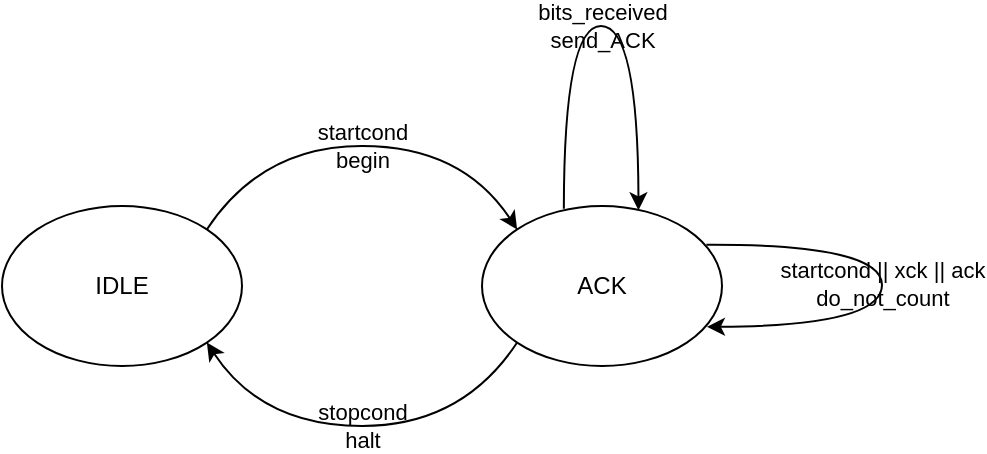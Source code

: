<mxfile version="13.1.1" type="google"><diagram id="RRKVbaZ56wIZlCPQ6T_O" name="Page-1"><mxGraphModel dx="782" dy="738" grid="1" gridSize="10" guides="1" tooltips="1" connect="1" arrows="1" fold="1" page="1" pageScale="1" pageWidth="827" pageHeight="1169" math="0" shadow="0"><root><mxCell id="0"/><mxCell id="1" parent="0"/><mxCell id="_xqstG2CN6-7uquq1gdh-1" value="IDLE" style="ellipse;whiteSpace=wrap;html=1;" parent="1" vertex="1"><mxGeometry x="200" y="240" width="120" height="80" as="geometry"/></mxCell><mxCell id="_xqstG2CN6-7uquq1gdh-2" value="ACK" style="ellipse;whiteSpace=wrap;html=1;" parent="1" vertex="1"><mxGeometry x="440" y="240" width="120" height="80" as="geometry"/></mxCell><mxCell id="_xqstG2CN6-7uquq1gdh-3" value="startcond&lt;br&gt;begin" style="curved=1;endArrow=classic;html=1;exitX=1;exitY=0;exitDx=0;exitDy=0;entryX=0;entryY=0;entryDx=0;entryDy=0;labelBackgroundColor=none;" parent="1" source="_xqstG2CN6-7uquq1gdh-1" target="_xqstG2CN6-7uquq1gdh-2" edge="1"><mxGeometry width="50" height="50" relative="1" as="geometry"><mxPoint x="390" y="320" as="sourcePoint"/><mxPoint x="440" y="270" as="targetPoint"/><Array as="points"><mxPoint x="330" y="210"/><mxPoint x="430" y="210"/></Array></mxGeometry></mxCell><mxCell id="_xqstG2CN6-7uquq1gdh-4" value="stopcond&lt;br&gt;halt" style="curved=1;endArrow=classic;html=1;exitX=0;exitY=1;exitDx=0;exitDy=0;entryX=1;entryY=1;entryDx=0;entryDy=0;labelBackgroundColor=none;" parent="1" source="_xqstG2CN6-7uquq1gdh-2" target="_xqstG2CN6-7uquq1gdh-1" edge="1"><mxGeometry width="50" height="50" relative="1" as="geometry"><mxPoint x="440" y="270" as="sourcePoint"/><mxPoint x="390" y="320" as="targetPoint"/><Array as="points"><mxPoint x="430" y="350"/><mxPoint x="330" y="350"/></Array></mxGeometry></mxCell><mxCell id="_xqstG2CN6-7uquq1gdh-5" value="bits_received&lt;br&gt;send_ACK" style="curved=1;endArrow=classic;html=1;exitX=0.341;exitY=0.017;exitDx=0;exitDy=0;exitPerimeter=0;entryX=0.652;entryY=0.027;entryDx=0;entryDy=0;entryPerimeter=0;labelBackgroundColor=none;" parent="1" source="_xqstG2CN6-7uquq1gdh-2" target="_xqstG2CN6-7uquq1gdh-2" edge="1"><mxGeometry width="50" height="50" relative="1" as="geometry"><mxPoint x="483" y="243" as="sourcePoint"/><mxPoint x="440" y="270" as="targetPoint"/><Array as="points"><mxPoint x="481" y="150"/><mxPoint x="518" y="150"/></Array></mxGeometry></mxCell><mxCell id="_xqstG2CN6-7uquq1gdh-7" value="startcond || xck || ack&lt;br&gt;do_not_count" style="curved=1;endArrow=classic;html=1;exitX=0.935;exitY=0.242;exitDx=0;exitDy=0;exitPerimeter=0;entryX=0.937;entryY=0.755;entryDx=0;entryDy=0;entryPerimeter=0;labelBackgroundColor=none;" parent="1" source="_xqstG2CN6-7uquq1gdh-2" target="_xqstG2CN6-7uquq1gdh-2" edge="1"><mxGeometry width="50" height="50" relative="1" as="geometry"><mxPoint x="570" y="270" as="sourcePoint"/><mxPoint x="610" y="300" as="targetPoint"/><Array as="points"><mxPoint x="640" y="259"/><mxPoint x="640" y="300"/></Array></mxGeometry></mxCell></root></mxGraphModel></diagram></mxfile>